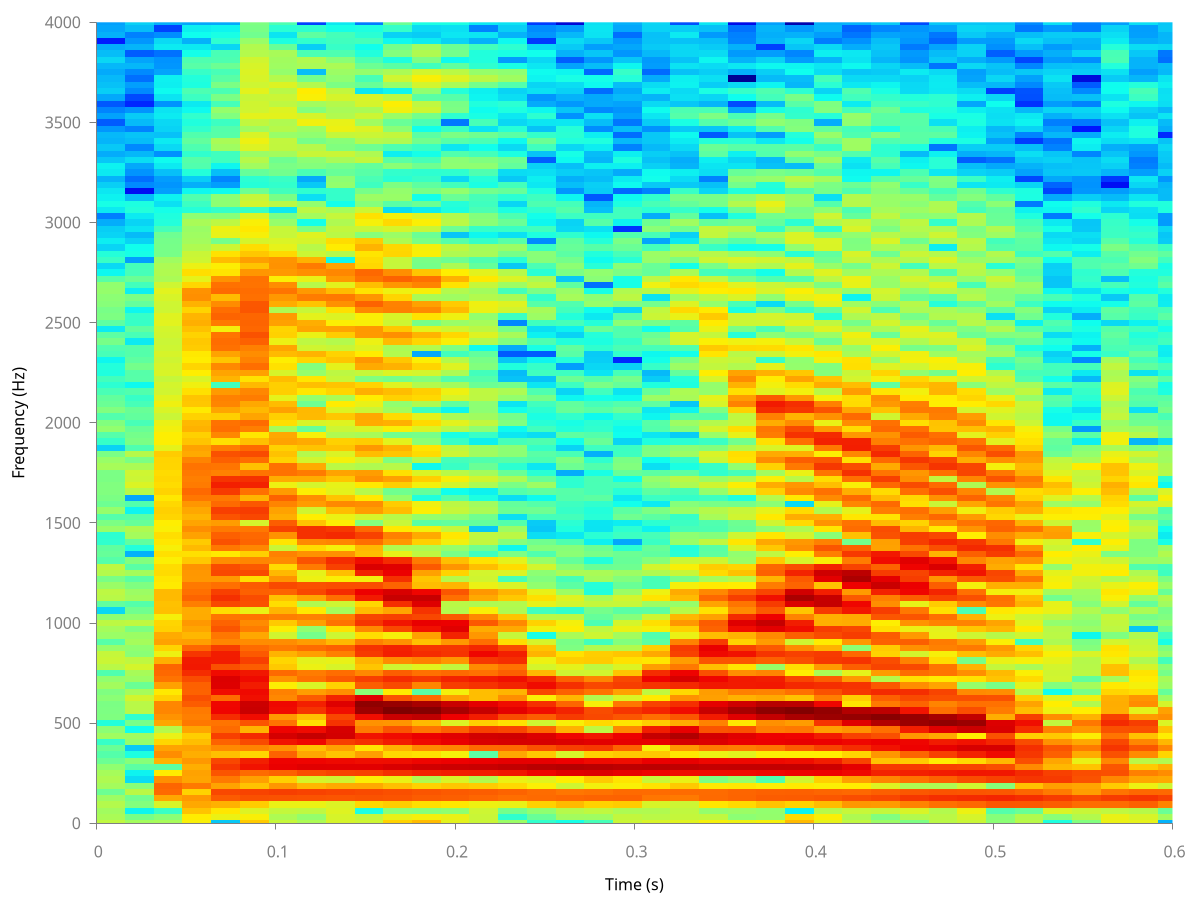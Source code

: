 set term epslatex size 5,2
set style line 11 lc rgb '#808080' lt 1
set border 3 front ls 11
set tics nomirror out scale 0.75
unset key
set palette defined (0 '#000090', 1 '#000fff', 2 '#0090ff', 3 '#0fffee', 4 '#90ff70', 5 '#ffee00', 6 '#ff7000', 7 '#ee0000', 8 '#7f0000')
set xlabel 'Time (s)'
set ylabel 'Frequency (Hz)'
set yrange [0:4000]
set xrange [0:.6]
unset colorbox
plot '-' matrix using ($2 * 0.016 + 0.008) : ($1 * 31.25) : (log($3)) with image
0.0339437 0.0252631 0.0225455 0.02884 0.0212159 0.0115584 0.0232986 0.0271926 0.0239201 0.0177487 0.0114523 0.00873009 0.0112099 0.00607303 0.0221516 0.0167305 0.00489392 0.0145439 0.0141662 0.0138658 0.0167914 0.0144549 0.0231384 0.0179678 0.00830268 0.0310719 0.0395613 0.036938 0.0193619 0.00892601 0.0202482 0.0236899 0.032616 0.0172785 0.00222454 0.0100492 0.0310065 0.0329197 0.0204075 0.0135655 0.0289723 0.0336341 0.00889648 0.0107934 0.0100186 0.0056984 0.00543439 0.0194612 0.0139729 0.00870594 0.0189404 0.011682 0.0138758 0.0148267 0.0148845 0.0138888 0.0138341 0.0242753 0.0200709 0.0137273 0.00206774 0.00606698 0.00880495 0.0182662 0.0149464 0.00850691 0.014841 0.0113329 0.0102622 0.00760529 0.0053967 0.00705771 0.00463926 0.00486122 0.00345883 0.00743677 0.00829082 0.0132324 0.00957662 0.00291711 0.00974218 0.014219 0.0133003 0.0159155 0.0169935 0.0190648 0.018241 0.00917934 0.00347435 0.00228713 0.00633508 0.00495567 0.00213597 0.00302666 0.00211187 0.00196609 0.00124687 0.000682241 0.00286947 0.00425077 0.00320962 0.00277028 0.00198518 0.00134256 0.00285862 0.00319153 0.00176955 0.00121816 0.00179428 0.00135915 0.00147415 0.000914807 0.000444206 0.00106127 0.000721947 0.000429793 0.00115882 0.00194332 0.00163529 0.00146987 0.00118522 0.00144542 0.00220191 0.0015441 0.00122198 0.000205114 0.00131537 0.00112727 0.00103994 
0.0228807 0.0131965 0.00333616 0.0152216 0.0125952 0.032222 0.0163887 0.00240503 0.00331016 0.0096102 0.0160165 0.00451335 0.00185663 0.0189369 0.0222423 0.00390607 0.0131695 0.00559052 0.03109 0.0311655 0.0435055 0.0239697 0.0113093 0.0213798 0.0245178 0.0456029 0.0335669 0.0164595 0.0178769 0.023791 0.0207797 0.0142466 0.0342441 0.0181604 0.0122158 0.00873956 0.023202 0.0209092 0.0144969 0.00954398 0.023667 0.00927594 0.0151226 0.00130238 0.00479569 0.0100703 0.0232684 0.0273222 0.0107837 0.00919961 0.003312 0.00852847 0.00113058 0.0303398 0.0499163 0.0400275 0.0416536 0.0258201 0.0138123 0.0297475 0.00820271 0.013808 0.0127561 0.0110583 0.00753446 0.0103201 0.0110192 0.00742801 0.006172 0.00845543 0.00360949 0.00899345 0.00890964 0.0127916 0.00994867 0.00875338 0.00875194 0.00287303 0.00752618 0.0100229 0.00619574 0.0060865 0.00344572 0.0104023 0.0136988 0.00307232 0.00704273 0.0114801 0.00743725 0.00727445 0.00102228 0.0042455 0.00394527 0.00208401 0.00150657 0.00268724 0.00211204 0.00291082 0.00490027 0.00453325 0.00156124 0.00015286 0.000788732 0.00056001 0.000880315 0.00115883 0.00239162 0.00141931 0.000760238 0.00151653 0.00170346 0.00071179 0.00148436 0.00189941 0.000885546 0.000236912 0.000360585 0.000773265 0.00102467 0.000565215 0.000775255 0.00143264 0.00108976 0.000448436 0.00138715 0.000910346 0.000695114 0.00155168 0.00202157 
0.0243403 0.0164642 0.00622194 0.0475194 0.196138 0.415232 0.437837 0.260347 0.0854053 0.00951538 0.16722 0.265017 0.203213 0.10916 0.0610819 0.0298373 0.196522 0.247318 0.289811 0.287738 0.114715 0.0866888 0.208311 0.36334 0.425047 0.439542 0.175579 0.0641424 0.112068 0.207335 0.184343 0.116259 0.110852 0.0718871 0.14457 0.140913 0.154731 0.153592 0.0862022 0.090436 0.103501 0.102036 0.0783722 0.0975582 0.0737576 0.0889276 0.099337 0.0763187 0.0804155 0.111457 0.117899 0.107568 0.087979 0.11337 0.102474 0.10868 0.103112 0.110646 0.111837 0.123629 0.0576485 0.0799504 0.0792909 0.0689549 0.0615741 0.0387942 0.0488801 0.0660138 0.0543613 0.042637 0.0446717 0.0369049 0.0478487 0.0463892 0.0418366 0.0467022 0.0412217 0.0393788 0.0429061 0.0448198 0.0546612 0.0527034 0.0411122 0.0415146 0.0473382 0.0546598 0.0416961 0.0252779 0.0276024 0.0265204 0.0217914 0.0132691 0.0132717 0.0129165 0.0118166 0.00730109 0.00485956 0.00466067 0.00414215 0.00249049 0.00319688 0.00102663 0.00088902 0.000994699 0.00162169 0.00286188 0.0036542 0.000829868 0.00227897 0.00290878 0.00163183 0.00208793 0.00224729 0.00293683 0.00263681 0.00087286 0.00264744 0.00363246 0.00307211 0.00318223 0.00107642 0.000908446 0.000865795 0.000578415 0.00291116 0.00230517 0.000813751 0.00033376 0.0012703 
0.0740066 0.0838398 0.13797 0.191208 0.233592 0.115918 0.339437 0.198278 0.20671 0.178728 0.234313 0.178326 0.203265 0.147012 0.120763 0.197904 0.344428 0.315201 0.337188 0.494613 0.5972 0.458531 0.465425 0.61625 0.959772 1.26765 1.23068 0.837284 0.420568 0.213379 0.159237 0.198018 0.232801 0.184935 0.182215 0.318578 0.448582 0.381257 0.340439 0.23448 0.236282 0.247239 0.130415 0.0974242 0.15331 0.12535 0.207473 0.261676 0.201653 0.163848 0.194742 0.240032 0.347796 0.418677 0.330981 0.316569 0.340507 0.364969 0.298393 0.189802 0.206142 0.136054 0.1177 0.17008 0.157796 0.115387 0.0859003 0.131604 0.136837 0.0975806 0.0667861 0.0486193 0.0818898 0.110555 0.0833248 0.0871505 0.123353 0.129758 0.114265 0.142395 0.176846 0.163916 0.112882 0.170739 0.259135 0.250644 0.110208 0.057123 0.099591 0.0626869 0.0414424 0.0390593 0.0273099 0.0230657 0.0217616 0.0204939 0.0249622 0.0173498 0.00500854 0.00645482 0.00828974 0.0034695 0.00127621 0.00194258 0.00488712 0.00836411 0.00896382 0.00566122 0.00814382 0.0103022 0.00842924 0.0057632 0.00470825 0.00573761 0.0035704 0.00284859 0.0065668 0.00798618 0.00454501 0.00482999 0.00615106 0.00909159 0.0081171 0.00407847 0.00282196 0.00130651 0.00377087 0.00309595 0.00114066 
0.00180368 0.0621514 0.0903257 0.171393 0.501995 0.656698 0.20496 0.334874 0.544465 0.839077 0.663543 0.144664 0.277535 0.455365 0.743967 0.403924 0.360116 0.955085 1.65679 1.61224 0.400781 1.48637 2.19318 2.24847 1.49594 0.590275 1.19203 1.18358 0.746075 0.290249 0.350017 0.547161 0.453984 0.357108 0.101051 0.651132 0.903648 0.729373 0.382407 0.234453 0.653108 0.616189 0.270042 0.0865687 0.344689 0.571905 0.4724 0.334281 0.222665 0.562216 0.735463 0.411609 0.33813 0.795253 1.14965 0.862709 0.307732 0.354772 0.469016 0.582171 0.323378 0.0970151 0.285518 0.388815 0.370888 0.119928 0.200016 0.293038 0.30651 0.226837 0.00694362 0.163206 0.20124 0.280614 0.133581 0.205088 0.372081 0.395051 0.360223 0.0699993 0.336172 0.44461 0.387376 0.26906 0.15207 0.408602 0.376547 0.250806 0.0927288 0.0790433 0.149404 0.0946219 0.0412853 0.012904 0.0594893 0.0643047 0.0332241 0.0159242 0.00597509 0.0170615 0.0169391 0.00370928 0.00101363 0.0007289 0.0015655 0.00339092 0.00689308 0.00690108 0.0219117 0.0253512 0.00901172 0.00866765 0.00651896 0.0148855 0.0190954 0.00730182 0.0136906 0.00775728 0.0138947 0.00929166 0.0075212 0.0115924 0.00803775 0.00761724 0.00217412 0.00560971 0.00430982 0.00332552 0.00117878 
0.127553 0.0747229 0.050307 0.123667 0.585455 0.705386 0.139049 0.21075 0.403788 1.37557 1.14962 0.110298 0.297375 0.630112 0.981592 0.165588 0.555919 1.47772 2.92379 2.78941 1.42002 1.54511 1.20164 1.53415 1.27883 0.489006 0.725972 0.517784 0.404567 0.270269 0.194273 0.327925 0.271773 0.361149 0.0615443 0.583792 0.620141 0.472479 0.508145 0.0990323 0.635322 0.522197 0.28988 0.117593 0.285461 0.445719 0.422012 0.341859 0.0451845 0.661388 0.774792 0.534089 0.166539 0.376668 1.09409 0.893116 0.366625 0.140827 0.392465 0.629885 0.409906 0.143566 0.0894051 0.314632 0.405632 0.20031 0.155618 0.192361 0.327559 0.287586 0.156659 0.0953249 0.212354 0.391863 0.306156 0.266458 0.312511 0.465007 0.573842 0.427626 0.447485 0.435783 0.54259 0.533184 0.3767 0.392765 0.367306 0.36928 0.238629 0.136036 0.214392 0.132316 0.100599 0.0459168 0.0735761 0.0877196 0.0752389 0.0491838 0.00613664 0.0438434 0.0373074 0.0118168 0.00506136 0.005402 0.0106861 0.02252 0.0301499 0.0204786 0.0511749 0.064512 0.0478242 0.0223532 0.0349611 0.0568077 0.0420401 0.0425387 0.0384264 0.0560369 0.0416903 0.0472001 0.0500535 0.0472382 0.042873 0.0291195 0.028257 0.0197754 0.0122275 0.0135866 0.0144172 
0.0369272 0.02637 0.0358907 0.0614361 0.569578 0.755217 0.239966 0.117512 0.463926 1.84486 1.70236 0.456355 0.248115 1.33562 2.46942 1.67626 0.363461 0.227868 1.51034 1.57323 0.282167 0.307199 0.0789645 0.247848 0.411431 0.129312 0.109876 0.168253 0.339444 0.265617 0.0431835 0.0784942 0.127674 0.317835 0.166195 0.10109 0.139852 0.448992 0.647504 0.24333 0.155469 0.103367 0.277395 0.309791 0.0386149 0.0917354 0.250342 0.724771 0.492336 0.177786 0.206053 0.297955 0.456164 0.223699 0.0637243 0.183577 0.376523 0.376717 0.114573 0.140532 0.117344 0.206848 0.191376 0.0238357 0.0998108 0.117423 0.210118 0.150047 0.0569531 0.120359 0.119667 0.148217 0.0463893 0.0957495 0.0803957 0.154948 0.198396 0.0627601 0.116274 0.112432 0.209478 0.227754 0.0271807 0.182916 0.231848 0.36023 0.26691 0.0770993 0.229717 0.251545 0.243449 0.107012 0.0585459 0.0490861 0.037829 0.0381043 0.0193677 0.0135939 0.00283415 0.0318576 0.0135127 0.00702307 0.00582478 0.00642124 0.0124483 0.0136036 0.0118862 0.0231985 0.0349849 0.0353247 0.0198198 0.0301298 0.0275635 0.0559478 0.0513363 0.0336391 0.0394374 0.0311999 0.0511098 0.0289862 0.0188996 0.0217556 0.0225596 0.0245896 0.0109657 0.00453947 0.00268129 0.0052885 0.00816119 
0.0261386 0.0187653 0.0335048 0.062453 0.56341 0.713321 0.16172 0.0466125 0.611424 2.08174 1.66531 0.194476 0.142022 1.59173 3.03032 1.50096 0.0952356 0.143521 0.859342 1.14407 0.506219 0.22003 0.0486263 0.373436 0.327045 0.0631969 0.0559476 0.217548 0.404084 0.221833 0.0129603 0.0182829 0.213332 0.302495 0.0858908 0.0273414 0.198421 0.65967 0.579604 0.0639535 0.0580419 0.330933 0.561419 0.25302 0.101628 0.275149 0.907865 0.905921 0.137715 0.0822226 0.0422995 0.218161 0.263522 0.0789252 0.045211 0.182879 0.33297 0.187142 0.0437911 0.0292231 0.138508 0.186707 0.0711175 0.0107042 0.0475155 0.15475 0.155525 0.0118557 0.0184704 0.0895793 0.145688 0.0907686 0.0189063 0.0151697 0.110432 0.16759 0.0423715 0.0334382 0.061204 0.199901 0.178643 0.056911 0.0379924 0.136087 0.329199 0.229222 0.0303457 0.0604181 0.259449 0.332352 0.169364 0.0401072 0.0308077 0.0459142 0.0526248 0.0144052 0.00413435 0.0233051 0.0325072 0.0178911 0.00247813 0.00556649 0.00183136 0.00119738 0.00764495 0.0153539 0.0170133 0.0386147 0.0295519 0.0132069 0.0177675 0.0216253 0.0664254 0.0462754 0.0153597 0.0229698 0.0752275 0.0841616 0.0282317 0.0125297 0.00157261 0.0254396 0.0279854 0.00778978 0.00194958 0.00573726 0.00976095 0.00557123 0.000320698 
0.046194 0.0466082 0.0520848 0.0504348 0.545983 0.673152 0.188156 0.0422047 0.690479 2.06838 1.54602 0.138953 0.208745 0.751583 2.5234 2.43864 0.876004 0.672514 1.46729 2.14718 1.08607 0.267036 0.114196 0.511469 0.394975 0.0474752 0.0606559 0.317204 0.471163 0.155887 0.0414021 0.0963458 0.367758 0.319561 0.0239996 0.0411798 0.382586 0.960661 0.613943 0.0767677 0.144634 0.719286 0.953119 0.252981 0.0713829 0.294531 0.993959 0.807054 0.0798543 0.0626187 0.149052 0.281806 0.135855 0.0559416 0.0592282 0.135059 0.204101 0.0317519 0.0703626 0.0500929 0.139106 0.116015 0.0271519 0.0404043 0.0528098 0.132035 0.0515341 0.0835434 0.02531 0.111337 0.13618 0.037416 0.0331573 0.056501 0.135753 0.114268 0.0385488 0.0290413 0.124266 0.203458 0.0787379 0.0508824 0.0982683 0.252651 0.338416 0.150883 0.0561055 0.23154 0.287667 0.2038 0.00348623 0.0292321 0.0836949 0.10189 0.0313147 0.0354635 0.0271734 0.036822 0.0242781 0.00401291 0.0059404 0.00600368 0.0185234 0.0171772 0.0110817 0.0131669 0.0249566 0.038999 0.0147646 0.0160678 0.0365266 0.0644096 0.0596164 0.0278501 0.0250463 0.0293269 0.0462418 0.035245 0.0138969 0.0181089 0.0209791 0.0257671 0.0165073 0.00812855 0.00614637 0.00689306 0.00729062 0.00418822 0.00280651 
0.0411389 0.0353513 0.00435442 0.107148 0.569993 0.632442 0.188863 0.0779927 0.722622 2.06314 1.44228 0.214878 0.0908262 0.893978 1.32895 0.331875 0.250979 1.47147 5.38262 6.39297 2.15371 0.016494 0.483929 0.74153 0.281434 0.133036 0.164223 0.807246 0.888285 0.313001 0.101351 0.283941 0.842761 0.681113 0.151753 0.109478 1.23409 1.772 0.610747 0.0683532 1.11853 2.31115 1.4602 0.149581 0.155734 0.381815 0.716602 0.423694 0.015138 0.0458379 0.220493 0.265745 0.0871929 0.0296341 0.088182 0.255404 0.220603 0.027407 0.0471228 0.148292 0.236704 0.124632 0.0243987 0.0493567 0.185912 0.194864 0.0392384 0.0602908 0.082904 0.176164 0.112628 0.0148673 0.0374809 0.18813 0.236443 0.0847219 0.0519823 0.0636094 0.229024 0.233002 0.074258 0.0764097 0.278729 0.455367 0.241401 0.093519 0.147528 0.371158 0.422955 0.108713 0.101896 0.0911703 0.167645 0.125287 0.0158872 0.0385696 0.0712812 0.0966242 0.0409736 0.0154379 0.0208317 0.0130793 0.00670796 0.00770924 0.00910151 0.0105696 0.0349253 0.0268219 0.0119538 0.0290264 0.0395695 0.0503 0.0224516 0.040857 0.0255074 0.0458365 0.0478019 0.00275843 0.0108611 0.00755955 0.0186641 0.0115551 0.00793114 0.00479795 0.0039162 0.00725095 0.00527964 0.00452741 0.000646212 
0.115588 0.0604957 0.0166878 0.123139 0.552068 0.594024 0.145101 0.0615404 0.903535 2.34538 1.47121 0.107537 0.17163 1.18717 1.49689 0.553444 0.240403 2.87467 8.08495 5.76417 0.557796 0.0836166 0.634387 0.962382 0.481223 0.0420703 0.270832 1.14616 1.09794 0.254231 0.0725545 0.653085 1.31584 0.726064 0.198366 0.923268 2.95233 2.35538 0.451788 0.908903 1.79036 2.11033 0.967751 0.0601244 0.0279893 0.232391 0.313234 0.0884722 0.0378522 0.0304093 0.151048 0.123934 0.0189157 0.0121311 0.121058 0.212379 0.0967234 0.0306203 0.0145237 0.134428 0.169503 0.0556714 0.0123332 0.0750056 0.173459 0.103347 0.0224779 0.0181096 0.117094 0.149377 0.0520154 0.0128625 0.0499752 0.171719 0.132066 0.0282351 0.0257102 0.152279 0.259534 0.130128 0.0407966 0.0479821 0.312109 0.304469 0.112908 0.0650207 0.237642 0.458144 0.263467 0.0366317 0.0374739 0.111769 0.108417 0.0269035 0.0207414 0.0463684 0.10581 0.0699576 0.00236103 0.00925577 0.0199579 0.0187157 0.0141821 0.00522723 0.00582619 0.0165801 0.00932677 0.00308345 0.00811653 0.0271342 0.0354234 0.0168097 0.0111196 0.0204072 0.0670379 0.0791956 0.0330678 0.00339918 0.0196378 0.0415755 0.0256917 0.00939451 0.00459843 0.0150313 0.0126456 0.00355144 0.00205318 0.00602822 0.0114274 
0.15265 0.0704311 0.0159124 0.0983105 0.498637 0.54427 0.114829 0.0274549 1.06979 2.64812 1.64032 0.0988351 0.28065 1.55585 1.81974 0.358167 0.154742 3.33284 7.39307 4.58894 0.398431 0.0091445 0.294793 0.819934 0.378541 0.0550327 0.310235 0.974901 0.865429 0.141728 0.208194 1.38143 1.87115 0.662422 0.86953 2.18948 2.95851 1.64485 0.149136 0.133893 0.209696 0.516347 0.336921 0.0337629 0.0258156 0.118325 0.190511 0.0698846 0.00934702 0.0193261 0.0802987 0.0662915 0.00467249 0.0103821 0.0695917 0.119969 0.0493836 0.00354999 0.0291484 0.103451 0.0924682 0.0164895 0.0130775 0.0494231 0.105179 0.0564028 0.00657665 0.0269519 0.10556 0.119445 0.0284533 0.0152208 0.0451322 0.112225 0.077389 0.00116177 0.0287753 0.109983 0.167361 0.0568485 0.0131984 0.0943624 0.279866 0.209185 0.0251698 0.0736633 0.296029 0.377947 0.134499 0.0129248 0.0135219 0.0752916 0.0723664 0.0137475 0.0113297 0.0382842 0.0770918 0.0525593 0.00300792 0.0114366 0.00398675 0.0135103 0.00984567 0.00622649 0.00549732 0.0119946 0.00744514 0.00412636 0.00634771 0.0123386 0.00943807 0.00394417 0.00780232 0.0126143 0.04088 0.0338364 0.00927346 0.0176613 0.0439335 0.0749741 0.0440789 0.00687655 0.0143192 0.0273424 0.0220454 0.00295279 0.00191201 0.00232402 0.00441891 
0.0554147 0.0609144 0.0174347 0.0887625 0.480342 0.508709 0.133258 0.04862 1.16764 2.79138 1.71733 0.0715435 0.297306 1.87908 2.08834 0.469751 0.0503977 1.75983 4.60109 2.89658 0.212669 0.0705899 0.761231 1.08605 0.418013 0.0354835 0.239521 0.869451 0.842536 0.232924 1.09063 2.09653 1.79108 0.506802 0.0290298 0.0314603 0.386258 0.537135 0.163744 0.0300476 0.114507 0.242613 0.145317 0.0134732 0.019367 0.0678229 0.088871 0.0362889 0.0104045 0.0177443 0.0369572 0.0321785 0.0088256 0.00383396 0.0447865 0.0728558 0.0307625 0.00629298 0.00725119 0.0397878 0.0341725 0.0061199 0.00433708 0.0298686 0.0553955 0.0254998 0.00342668 0.00996538 0.0477392 0.0650006 0.0228875 0.00858154 0.0260053 0.0521376 0.028862 0.00694682 0.0143101 0.0757721 0.108371 0.0425529 0.0199898 0.065033 0.1541 0.12562 0.0217465 0.0286077 0.0937068 0.170337 0.0823878 0.0258573 0.01175 0.0273614 0.0340157 0.00897749 0.00175086 0.011666 0.0315924 0.0283466 0.00454614 0.00498711 0.0112052 0.0184295 0.00715119 0.00223881 0.00562742 0.0173053 0.0168023 0.00845818 0.00272703 0.00882453 0.0138882 0.00643866 0.000630452 0.005465 0.0139488 0.0133818 0.00887942 0.00492097 0.0251145 0.0510103 0.0318424 0.00999363 0.00364704 0.0126144 0.0116424 0.00206231 0.00277545 0.0024922 0.00443966 
0.0391147 0.0388912 0.0409538 0.0647108 0.432163 0.490525 0.123251 0.0281725 1.18421 2.92519 1.82689 0.00954655 0.410649 2.34049 2.58029 0.734033 0.119437 1.19131 3.07103 2.00104 0.147331 0.146082 0.88058 1.24635 0.381259 0.27727 0.821005 1.63665 1.02725 0.390268 0.234744 0.183616 0.517298 0.283167 0.0758022 0.026841 0.188579 0.237292 0.0624877 0.042308 0.0445358 0.147201 0.0943822 0.00683193 0.0119964 0.0353464 0.0344066 0.00176749 0.0103586 0.0121818 0.0260505 0.0225445 0.00449595 0.0031918 0.0259721 0.0436035 0.023224 0.0112844 0.00835292 0.0223224 0.0216682 0.00314002 0.00618965 0.0173921 0.0352569 0.0222856 0.0169548 0.0171243 0.0330217 0.0336864 0.0113926 0.00858444 0.00707459 0.0151126 0.0133399 0.0102454 0.00365619 0.0288167 0.0513986 0.0323123 0.0238988 0.0183187 0.0621852 0.0656813 0.0285531 0.0228786 0.0370921 0.0870315 0.0553991 0.0105389 0.00814863 0.0247333 0.0238718 0.00611492 0.00344378 0.00609705 0.0166073 0.0154717 0.00774213 0.00679228 0.00737568 0.0126555 0.00437938 0.00499186 0.00807233 0.0175317 0.0145776 0.00712064 0.00393547 0.00769392 0.0120549 0.00265237 0.00749769 0.00434486 0.00375651 0.00472359 0.00332727 0.00314505 0.0128064 0.0319246 0.0192183 0.00555506 0.00473108 0.00475536 0.00706493 0.0013387 0.00271047 0.000709141 0.0028436 
0.0203933 0.00564889 0.0127401 0.0606093 0.390259 0.451987 0.105695 0.0633182 1.28428 3.19021 1.96329 0.193298 0.41833 2.44987 2.67852 0.669461 0.0944825 0.628843 2.01425 1.49321 0.260373 0.164586 1.09117 1.41722 0.479622 0.370765 0.933233 1.14179 0.625137 0.100926 0.0366906 0.190087 0.280597 0.135802 0.0266832 0.0284717 0.128811 0.163019 0.0478116 0.00730863 0.0504418 0.102553 0.056574 0.0139867 0.00343883 0.0156146 0.0320505 0.020905 0.0087084 0.00248066 0.0116082 0.0104062 0.00241498 0.00856987 0.0137355 0.026588 0.0111644 0.00543516 0.00905345 0.0169234 0.0169753 0.00726642 0.0027545 0.00362364 0.014781 0.0129597 0.00404693 0.00267218 0.0185225 0.026312 0.0127191 0.00168345 0.00149942 0.00470669 0.00175737 0.000439627 0.00121364 0.0146859 0.0244139 0.0130697 0.00075822 0.00643974 0.042938 0.0523667 0.0248355 0.00718268 0.0211476 0.0495636 0.0299716 0.00181037 0.00527684 0.0131041 0.0206906 0.00908906 0.00251828 0.00639643 0.0112577 0.00804082 0.0044445 0.00217134 0.00528166 0.0108518 0.00710977 0.0018106 0.00237672 0.010243 0.0118318 0.00449344 0.00226765 0.00353583 0.00937628 0.00508957 0.00220269 0.00279881 0.00458623 0.00534207 0.00245095 0.00209849 0.00849294 0.021949 0.017504 0.00430874 0.000979215 0.0043154 0.00554554 0.00355001 0.00132769 0.001973 0.0025685 
0.00583387 0.0109872 0.0178058 0.117216 0.411052 0.397563 0.0774893 0.0544655 1.65183 3.56244 1.92454 0.129535 0.575248 2.39435 2.23093 0.427939 0.0420685 0.481857 1.43865 0.910765 0.0764422 0.659958 1.5065 1.02581 0.156564 0.0453851 0.0646173 0.165407 0.136764 0.0463176 0.00420689 0.0685096 0.115728 0.0312445 0.00683297 0.0588258 0.0985819 0.0598733 0.0180011 0.0148552 0.0172036 0.0442922 0.01987 0.00834826 0.0155789 0.0121456 0.00245396 0.0017632 0.00187098 0.00718438 0.0119365 0.00885023 0.00360214 0.00991707 0.0211195 0.0108713 0.00526645 0.00274424 0.00815108 0.00924951 0.00605924 0.00822107 0.00239635 0.00699514 0.00514494 0.00440866 0.00551878 0.00698745 0.0134005 0.00810421 0.00271556 0.00168242 0.0069037 0.0060942 0.00331797 0.000443655 0.00426779 0.00814176 0.00322302 0.00245261 0.00680398 0.0210163 0.0244736 0.0089776 0.00577332 0.0136942 0.0344446 0.0255602 0.00520865 0.00780653 0.0159382 0.0160746 0.0065744 0.000772379 0.00453565 0.00684793 0.00342088 0.00402183 0.00570024 0.00804134 0.00673998 0.00461283 0.00278252 0.00308205 0.00247959 0.00204515 0.000453232 0.00167595 0.0068628 0.0114933 0.00597511 0.00165955 0.00273771 0.005437 0.00347466 0.00120485 0.000899712 0.00256544 0.00216554 0.00334856 0.00370446 0.00277109 0.00222151 0.00395376 0.00226433 0.000293796 0.000899917 0.00078596 0.00030448 
0.00423675 0.0228322 0.0298723 0.155014 0.431782 0.351296 0.0417302 0.0823216 2.10038 3.82074 1.75884 0.0469465 0.751377 2.23207 1.63367 0.170634 0.0747794 0.781048 1.08954 0.434499 0.160061 0.472621 0.918906 0.462247 0.0417739 0.0568791 0.120644 0.0960734 0.0142569 0.0133488 0.0253703 0.0793367 0.0707169 0.0322151 0.00576155 0.0435674 0.0521897 0.0212611 0.00953497 0.00747813 0.0252619 0.0168648 0.0105729 0.0166727 0.0159499 0.0082225 0.00285146 0.00470052 0.00534557 0.00724375 0.0060838 0.00672692 0.00867507 0.00887566 0.00547613 0.00558324 0.00124674 0.0116867 0.0143442 0.00757571 0.00210493 0.00392632 0.00968282 0.00482662 0.00427179 0.0058008 0.0109034 0.0101349 0.00344734 0.00213911 0.00657394 0.0114507 0.00664573 0.00101379 0.00503384 0.00920867 0.0101905 0.00482123 0.00206073 0.00318217 0.00736683 0.00488478 0.00716154 0.00840316 0.0241289 0.0204466 0.00991748 0.00181021 0.0137931 0.0170858 0.0126096 0.00941674 0.0109579 0.00998505 0.00565097 0.00223271 0.00208595 0.00644089 0.00874466 0.00721629 0.00340407 0.000905963 0.00159054 0.00127591 0.00194695 0.00158399 0.00356404 0.00421401 0.00220463 0.00474619 0.00530538 0.00506852 0.0028126 0.000860991 0.00174838 0.000933275 0.00133733 0.00203807 0.00240163 0.0043061 0.00341024 0.00107788 0.000457597 0.00132635 0.00185084 0.00234926 0.00147328 0.000978405 0.000101214 
0.00736908 0.0217213 0.0345802 0.114788 0.449782 0.369494 0.0688714 0.12484 2.2059 3.6556 1.5275 0.116251 0.815666 2.06542 1.31655 0.0329202 0.105388 0.658165 0.622756 0.073862 0.0282262 0.361063 0.653601 0.295258 0.0435658 0.0336819 0.125436 0.120453 0.0279657 0.00696058 0.0413515 0.0334423 0.00797836 0.0106128 0.012863 0.0363546 0.0264441 0.00475945 0.00498799 0.0229049 0.0254333 0.0112684 0.00488757 0.0134685 0.0116057 0.003147 0.00527685 0.00264503 0.00267054 0.00516896 0.00483925 0.00573479 0.00970945 0.00770492 0.00770253 0.0077483 0.00431197 0.00843122 0.00560913 0.00127786 0.00664594 0.0110748 0.0086043 0.0057368 0.00543229 0.00356495 0.00920135 0.00726189 0.00417257 0.00692312 0.0136296 0.00886682 0.00267936 0.00221563 0.00194685 0.00187101 0.00569816 0.00454584 0.00491712 0.0113236 0.00496236 0.00280783 0.00371943 0.0195426 0.0169464 0.00427148 0.000578675 0.0163525 0.0180457 0.0051018 0.00370177 0.00477193 0.008946 0.00499432 0.00352776 0.00256553 0.00898415 0.00677626 0.0016109 0.00140007 0.000420657 0.00187832 0.0019871 0.00153751 0.00173842 0.00311082 0.00137666 0.00155058 0.00298716 0.00463522 0.00304866 0.000803196 0.00157408 0.00251554 0.000766475 0.00119208 0.00117025 0.000539827 0.00364667 0.0040822 0.000517607 0.00156944 0.000900905 0.00174412 0.00100962 0.00180526 0.00260546 0.00267059 0.00249665 
0.0396301 0.0355418 0.0264824 0.123624 0.459654 0.413781 0.0770302 0.0928567 1.92461 3.38363 1.46931 0.130748 0.461254 1.94102 1.76764 0.284057 0.0922264 0.544137 0.850847 0.350807 0.0495028 0.206676 0.751943 0.653005 0.13462 0.0505644 0.0957362 0.133013 0.028531 0.0150907 0.0227839 0.0619942 0.045499 0.015683 0.00938113 0.0379245 0.0444791 0.0205466 0.0111638 0.0150787 0.0213047 0.0119657 0.0109357 0.0114978 0.00543988 0.00113831 0.00652598 0.00547996 0.00302123 0.0121045 0.00967838 0.00397901 0.00279228 0.00509756 0.00780148 0.00395078 0.0109577 0.0150085 0.0137128 0.00672465 0.0064729 0.00213505 0.00385536 0.00362845 0.00457256 0.00586736 0.0115198 0.00858763 0.00364258 0.0026631 0.0104934 0.0129977 0.00749397 0.00203328 0.000240365 0.00582021 0.00773405 0.00614846 0.00841442 0.00822009 0.0168248 0.00925982 0.00227079 0.0148693 0.0326996 0.0277502 0.00416119 0.00417071 0.0136156 0.0166187 0.00512574 0.00734456 0.0112584 0.0138037 0.00836741 0.000269381 0.00326376 0.00694674 0.0068587 0.00456283 0.00362663 0.000526954 0.00363813 0.0029498 0.00119757 0.00316147 0.00455881 0.00314607 0.000703632 0.00147375 0.000550518 0.00156026 0.000609174 0.00105897 0.000878041 0.00108327 0.00148648 0.00117731 0.00155858 0.00496819 0.00614919 0.00344399 0.00177552 0.00089934 0.00114635 0.000936188 0.000560032 0.00113491 0.00129213 
0.0481127 0.03155 0.0274342 0.0472483 0.353834 0.4031 0.0938805 0.0377737 1.70393 3.47972 1.83008 0.132167 0.0730888 1.92417 3.03704 1.18502 0.122515 0.385664 1.05576 0.698155 0.0865413 0.0346477 0.855754 1.71262 0.964279 0.216016 0.090013 0.189458 0.11759 0.0095626 0.00836055 0.0745772 0.0985567 0.0410344 0.00972682 0.021377 0.0921398 0.0650573 0.00744943 0.00750658 0.0273446 0.0444201 0.0156127 0.00994814 0.0109038 0.00642511 0.00742077 0.0031957 0.00538458 0.00962457 0.0140138 0.00292637 0.00644851 0.00969687 0.0159726 0.0193849 0.0096204 0.00247671 0.00384965 0.0144443 0.0139158 0.00464695 0.00273814 0.00862982 0.00900875 0.00337692 0.00275862 0.00994737 0.0208232 0.0112445 0.00465067 0.00190861 0.00147111 0.00609854 0.00409484 0.00349381 0.00744373 0.0136593 0.0113509 0.00399086 0.0131134 0.0397106 0.0348598 0.012553 0.00261582 0.03054 0.0653343 0.0324586 0.0106405 0.0110791 0.0194257 0.0206915 0.0071763 0.00111819 0.00737988 0.0167786 0.0120137 0.00123704 0.0054234 0.00755096 0.00572991 0.000694273 0.00183629 0.00399955 0.0037023 0.00200671 0.00163521 0.00196827 0.0014685 0.0018077 0.00181147 0.000860946 0.00190315 0.00273269 0.00374757 0.00228319 0.00136769 0.00304153 0.00237469 0.00120039 0.000531963 0.00100034 0.000954827 0.00146568 0.00184353 0.00168198 0.00162457 0.00208324 0.00215669 
0.0537793 0.036457 0.0345064 0.0403651 0.337437 0.404641 0.128552 0.0603523 1.50062 3.31612 1.89095 0.0878148 0.234926 2.47984 4.05664 1.89795 0.187237 0.538537 1.50118 0.935897 0.250868 0.106816 0.993826 2.38782 1.67803 0.339265 0.21804 0.721731 0.790207 0.305167 0.0615107 0.118768 0.236489 0.159201 0.0308175 0.0190309 0.152317 0.185341 0.0716817 0.0133992 0.0385109 0.0744246 0.0394873 0.0051573 0.00485783 0.0199486 0.0173639 0.007498 0.00655291 0.00609528 0.0201113 0.0155559 0.00599636 0.00746532 0.0262135 0.0320469 0.0098406 0.00436958 0.00615738 0.0212649 0.016985 0.00535619 0.00194149 0.0155972 0.0212936 0.0093137 0.00336804 0.00177026 0.024782 0.0262655 0.00460697 0.00484845 0.0103211 0.0209259 0.0135812 0.00410287 0.00840423 0.0438494 0.0453934 0.00881888 0.00972964 0.060612 0.105355 0.0511821 0.0215342 0.0566125 0.105619 0.0889434 0.0254758 0.00407887 0.014019 0.0279471 0.0171436 0.00284489 0.00203629 0.012217 0.0222237 0.010301 0.0060561 0.0105545 0.0132888 0.0062829 0.0018285 0.00233301 0.00313582 0.00136594 0.00123747 0.00165358 0.00226966 0.00293899 0.00360172 0.00185988 0.00439023 0.00884078 0.00794804 0.00178704 0.00249133 0.0022945 0.00326157 0.00314426 0.00164563 0.0025955 0.00168941 0.0022139 0.00222168 0.00166135 0.00289461 0.00194237 0.000387246 
0.071455 0.0347564 0.0188581 0.0905543 0.413342 0.4076 0.0870868 0.0139614 1.50267 3.07891 1.58476 0.0628965 0.339972 2.23658 2.53768 0.557489 0.302791 1.22022 2.98957 1.99369 0.210627 0.220025 1.27769 1.63994 0.582911 0.145558 0.556671 1.57355 1.87867 0.77986 0.148048 0.455104 0.498995 0.211164 0.095419 0.202499 0.42275 0.282008 0.0856662 0.0239528 0.10513 0.122308 0.0419828 0.00986912 0.00916714 0.0349822 0.0153602 0.00796616 0.00829117 0.0242829 0.0296938 0.0134248 0.00672644 0.0190222 0.0418086 0.0203788 0.00569331 0.00615744 0.0406353 0.0476243 0.0151294 0.00642979 0.0199866 0.0455506 0.0290567 0.00893806 0.0144303 0.0476039 0.0578719 0.0189301 0.0188384 0.0477424 0.0825395 0.0349505 0.0397162 0.0909851 0.128501 0.0774768 0.0365594 0.0621719 0.0849833 0.12669 0.0856056 0.0184982 0.0327183 0.0829536 0.0927178 0.0343863 0.00716655 0.0134386 0.0405989 0.0297946 0.00628565 0.012342 0.0356036 0.0365614 0.0103925 0.00160251 0.00414232 0.0130633 0.0133906 0.00217037 0.00164182 0.000705658 0.00243083 0.00266894 0.00311229 0.00968998 0.0113705 0.00499449 0.000432249 0.00175273 0.00879976 0.0143381 0.00766821 0.0013932 0.00218004 0.00445103 0.001932 0.00250626 0.00195234 0.00233543 0.00344711 0.00235031 0.00188735 0.0016001 0.000959 0.00164051 0.00275298 
0.0641594 0.0169366 0.0205702 0.104896 0.447737 0.443262 0.089137 0.0190868 1.52776 3.11759 1.56774 0.0552222 0.321893 1.88715 2.09021 0.581712 0.0867379 2.11756 4.7138 2.71927 0.170206 0.311397 1.23205 1.24188 0.265867 0.0923082 0.555831 1.39599 0.723311 0.115014 0.168184 1.49374 2.16136 0.980165 0.272642 0.358191 0.746591 0.469459 0.0825352 0.0306813 0.141681 0.110667 0.020066 0.0180943 0.0460507 0.0915361 0.0414589 0.0110167 0.0117256 0.042228 0.0381695 0.012629 0.00460467 0.0437855 0.0791147 0.0276899 0.00736034 0.017987 0.0948798 0.0994473 0.0284586 0.0123577 0.0600804 0.10089 0.0368237 0.034385 0.116546 0.303998 0.223148 0.0972287 0.169588 0.274495 0.204017 0.0279501 0.0372109 0.0309313 0.105877 0.0653595 0.00508336 0.0135668 0.0408189 0.0410555 0.00446589 0.00756652 0.0487313 0.0872727 0.054638 0.0132418 0.00643951 0.0318714 0.0482912 0.0205124 0.00388697 0.00884585 0.0187192 0.0309829 0.0120554 0.00469431 0.0116328 0.028846 0.0187707 0.00485982 0.0126548 0.0167313 0.0110004 0.00267942 0.00217231 0.00317565 0.00911444 0.00518421 0.00166048 0.00298194 0.0112818 0.00774951 0.00110046 0.0003699 0.00376873 0.00615636 0.00231573 4.08072e-05 0.00127793 0.00278174 0.00134867 0.000959288 0.00131274 0.00072783 0.000693546 0.00057731 0.000131725 
0.0714768 0.0187992 0.0181927 0.138819 0.501142 0.466927 0.0784234 0.00823252 1.59275 3.14181 1.55389 0.0781397 0.354544 1.78917 1.72792 0.320879 0.258037 3.16853 6.69827 3.71749 0.188473 0.301759 1.25508 1.18139 0.295994 0.0198389 0.467994 0.858534 0.51441 0.222674 0.281079 2.0404 3.04425 1.74232 0.517925 0.779099 1.41952 0.677293 0.329239 0.164654 0.465665 0.434413 0.126299 0.0339199 0.130851 0.191261 0.0904174 0.0171179 0.0422089 0.0871503 0.0583911 0.0166276 0.0294993 0.11842 0.183294 0.0756832 0.0224108 0.114955 0.270412 0.18768 0.0481308 0.0977068 0.325635 0.355487 0.182047 0.308886 0.976643 1.23414 0.513376 0.0534767 0.0683957 0.0853965 0.173083 0.0577523 0.00605839 0.0401091 0.103758 0.0706269 0.0167585 0.00770507 0.0411367 0.0457413 0.0131239 0.00236866 0.0177223 0.0470097 0.0398849 0.0082026 0.00408025 0.0271833 0.0431878 0.0168107 0.00411259 0.0159868 0.0232402 0.00600964 0.0107199 0.0125673 0.0412019 0.0588972 0.0306012 0.00446848 0.00494279 0.0192481 0.0134425 0.00166888 0.00147671 0.00861869 0.00915152 0.00279315 0.000999489 0.00846664 0.0175771 0.0129809 0.0043174 0.00152094 0.00714126 0.00823144 0.00334591 0.00150401 0.00197696 0.00348713 0.00205911 0.0010134 0.000318609 0.00140712 0.00127958 0.00138104 0.00102074 
0.153393 0.102495 0.0032452 0.115104 0.501468 0.470883 0.0862568 0.0426405 1.70409 3.09038 1.46037 0.0801599 0.497946 1.89298 1.65732 0.344092 0.221325 4.46402 7.74557 3.53405 0.140216 0.38105 1.01419 0.678695 0.082675 0.0987605 0.597453 0.722226 0.272027 0.0419255 0.47978 1.47929 1.1801 0.299985 0.135418 2.2717 4.394 2.59449 0.44606 0.514917 1.0717 0.611529 0.046473 0.0799657 0.263869 0.233726 0.0448709 0.0272129 0.103987 0.180918 0.10287 0.00230481 0.0867517 0.276531 0.239847 0.0312577 0.0624442 0.338676 0.490264 0.176031 0.0523085 0.382577 0.883416 0.63264 0.26871 0.166846 0.820145 0.930187 0.238245 0.0686038 0.101638 0.202922 0.130859 0.0188775 0.01783 0.0684459 0.089851 0.0371499 0.0136154 0.0256196 0.0555517 0.0400761 0.00636655 0.0132668 0.0565296 0.077924 0.0301128 0.00864109 0.0286546 0.0561459 0.0330792 0.00512436 0.0182262 0.0495987 0.0490148 0.0167036 0.00534708 0.0142109 0.01302 0.019665 0.02048 0.00862661 0.0219938 0.0312812 0.0116786 0.00155102 0.00985354 0.0174818 0.0095029 0.00409045 0.00486374 0.0154104 0.0145432 0.00587661 0.00555675 0.0091395 0.013392 0.0054564 0.00141583 0.00156151 0.00382239 0.00336998 0.000978179 0.000734934 0.00172485 0.00221635 0.00132723 0.000943478 5.90986e-05 
0.0587636 0.0755304 0.0297967 0.151035 0.537272 0.441849 0.0774279 0.118773 1.75837 2.80558 1.17941 0.0825977 0.703356 1.79933 1.19183 0.212509 0.858906 5.38437 6.09529 1.62981 0.320235 0.578567 0.939816 0.491294 0.0253098 0.226625 0.818168 0.777595 0.167132 0.0849279 0.628424 0.762802 0.176418 0.1714 0.780003 3.09978 3.05245 1.15992 0.137951 2.02288 2.70832 1.07365 0.0754623 0.314111 0.54527 0.309946 0.0164181 0.0900929 0.24724 0.175737 0.0281028 0.0574442 0.271307 0.375691 0.147178 0.101453 0.365994 0.816509 0.53327 0.0784501 0.342258 1.11187 0.983737 0.22909 0.0606162 0.253943 0.559425 0.306907 0.0721162 0.0322614 0.181205 0.134135 0.0154794 0.0149293 0.0683244 0.0893869 0.0332617 0.0115565 0.0209782 0.0524287 0.0341506 0.00498518 0.0101264 0.0538336 0.0691236 0.0337482 0.0139162 0.0324483 0.0525023 0.0195842 0.011696 0.0100341 0.0486558 0.0491199 0.0156017 0.00570499 0.0277959 0.0415799 0.0176488 0.0086187 0.00247655 0.0131333 0.0138511 0.0237887 0.00854495 0.0111546 0.0211336 0.0132618 0.00614964 0.0122066 0.0195205 0.0105006 0.001247 0.00502891 0.0150306 0.0142294 0.00371249 0.0021275 0.0053528 0.00729552 0.00239243 0.00273117 0.00135892 0.00314111 0.00225262 0.000659756 0.000994378 0.00135195 0.00125903 
0.0343753 0.0269957 0.0376986 0.236441 0.611409 0.422993 0.0829632 0.212672 1.55668 2.01924 0.699654 0.110494 0.965889 1.60516 0.716355 0.249253 2.12866 5.98934 3.96262 0.0920801 0.118984 0.817551 0.867934 0.229208 0.057042 0.478077 0.872708 0.420262 0.0171064 0.233739 0.75637 0.652269 0.182076 0.184771 1.27593 1.61293 0.521571 0.227502 1.7261 4.36808 3.48099 0.699086 0.326482 0.799227 0.45877 0.0124666 0.141594 0.398284 0.369808 0.0905363 0.0575974 0.290575 0.412276 0.17525 0.0757684 0.381862 0.892436 0.613092 0.0956571 0.287586 1.16424 1.12361 0.23734 0.101457 0.266295 0.413104 0.19734 0.103355 0.101391 0.219898 0.148843 0.0445128 0.0391994 0.0987445 0.0955856 0.0255486 0.0196245 0.0500524 0.0658061 0.0249129 0.0129878 0.0269094 0.0427242 0.0222254 0.0032795 0.0186535 0.0590015 0.0620266 0.0227543 0.01295 0.0364943 0.0464246 0.0149411 0.0143605 0.0180203 0.0470562 0.0375281 0.0104811 0.00797107 0.0295187 0.0287127 0.00832647 0.0114696 0.00368344 0.00343325 0.00252525 0.00292534 0.00850546 0.0216681 0.0215658 0.00814826 0.0073279 0.0176699 0.0191672 0.0073124 0.00294802 0.00691896 0.00833512 0.0028564 0.00232134 0.0017625 0.00354865 0.00260911 0.00279295 0.00123252 0.000851189 0.000613403 0.000496549 0.00132444 
0.0207401 0.0148619 0.0360787 0.228779 0.676917 0.477718 0.0516352 0.292388 1.10433 0.805918 0.138827 0.239293 1.37519 1.81011 0.594638 0.38276 3.99416 7.13048 3.4799 0.336825 0.471895 0.98496 0.524492 0.0299945 0.225715 0.689257 0.612011 0.113628 0.124703 0.467967 0.499664 0.0983423 0.0811008 0.537886 0.765094 0.26369 0.313285 1.10141 2.86646 2.00597 0.775719 0.449622 1.51321 1.25587 0.206618 0.211649 0.574702 0.612128 0.153165 0.0929323 0.319704 0.413615 0.153263 0.101883 0.418007 0.736365 0.360486 0.186974 0.414993 1.01226 0.762772 0.315132 0.246473 0.416562 0.372134 0.0424948 0.139084 0.229033 0.262116 0.0931513 0.00991363 0.0690568 0.110554 0.0511369 0.0205044 0.0442211 0.0776636 0.0483377 0.011237 0.0252653 0.0447019 0.0316905 0.00799471 0.0164622 0.0390698 0.0444111 0.0192863 0.0197442 0.0264573 0.0400641 0.0267901 0.0120321 0.0257202 0.0484754 0.0303113 0.0141838 0.0188129 0.033591 0.023621 0.0198909 0.0198301 0.0154967 0.0177756 0.00940243 0.0034465 0.00746131 0.00905185 0.00557647 0.00549501 0.00808077 0.0148129 0.00457983 0.00914947 0.00937955 0.0120155 0.00748833 0.00592505 0.00445775 0.00338345 0.00226091 0.00184215 0.00216986 0.00139545 0.0016565 0.00179273 0.00155915 0.00110288 0.000751652 0.00184053 
0.0140954 0.0282682 0.0481689 0.300622 0.831145 0.533673 0.0266948 0.369329 1.12385 0.806721 0.126436 0.440007 1.72996 1.64034 0.233245 1.15678 5.46144 5.81098 1.34409 0.454769 0.633385 0.93267 0.265626 0.096721 0.400128 0.645479 0.307275 0.0447768 0.254891 0.479057 0.233924 0.0624317 0.247952 0.558134 0.347585 0.0592267 0.484964 1.63765 1.80404 0.755865 0.69017 1.67016 2.08805 0.63507 0.368378 0.74692 0.767125 0.165474 0.112467 0.318327 0.385195 0.0972701 0.106865 0.387151 0.632087 0.265462 0.237228 0.541448 0.841868 0.443526 0.242839 0.374998 0.506988 0.38549 0.0985899 0.186549 0.339773 0.317216 0.086736 0.0686743 0.13835 0.10961 0.0181184 0.041578 0.0691769 0.0659178 0.0130634 0.0264231 0.0491231 0.057204 0.0193621 0.013125 0.0261774 0.0299285 0.0108679 0.0164398 0.0328416 0.0442231 0.0278582 0.00700547 0.0285479 0.0391106 0.0224353 0.0121139 0.0245392 0.0290478 0.0331888 0.0163173 0.0213296 0.0166432 0.0195021 0.010813 0.00609246 0.0106522 0.00786778 0.00349152 0.00318505 0.00148612 0.00454422 0.0091296 0.0093567 0.00869736 0.00899577 0.00916684 0.00458419 0.00634389 0.00483988 0.002322 0.0022668 0.00205849 0.00295043 0.00152838 0.000875601 0.000959531 0.000641126 0.000915101 0.00100379 0.000886092 0.000364429 
0.0318087 0.0319436 0.0282264 0.377171 0.932787 0.559939 0.0263745 0.464589 1.20382 0.731991 0.0845331 0.730018 1.92083 1.2152 0.190967 2.12016 6.3396 4.6265 0.386628 0.298835 0.59393 0.689976 0.201465 0.0855611 0.361737 0.36271 0.100808 0.0726977 0.30982 0.331409 0.059744 0.0569269 0.296376 0.378148 0.096063 0.12339 0.710091 1.06036 0.486157 0.243976 1.1319 2.32284 1.3658 0.166551 0.601585 1.03677 0.661754 0.0852754 0.243602 0.425229 0.214248 0.0390832 0.258271 0.605014 0.404171 0.0348417 0.376414 0.858509 0.672961 0.114921 0.156692 0.440779 0.382727 0.135334 0.137438 0.315677 0.334872 0.0813983 0.0836967 0.165173 0.161196 0.0624345 0.0130321 0.0678138 0.0763922 0.0216577 0.0137823 0.0425669 0.0510422 0.0196028 0.0111177 0.0280842 0.0250506 0.00498078 0.00902685 0.0318173 0.0480803 0.0284533 0.00852272 0.0306262 0.0488224 0.0289403 0.00300411 0.0240045 0.0410641 0.0262276 0.00585714 0.0174204 0.0274162 0.0263904 0.0104098 0.00740866 0.0140605 0.0146661 0.00278982 0.00515802 0.00521085 0.00315056 0.000607408 0.00475321 0.00973694 0.00771264 0.00252322 0.00429975 0.00478783 0.00562472 0.00546791 0.00284702 0.00293281 0.00284982 0.00230984 0.000592528 0.00184983 0.00152025 0.00110359 0.000504646 0.000617178 0.00110981 0.00178348 
0.0391288 0.0458388 0.0643892 0.422052 0.986292 0.549084 0.0417396 0.614143 1.30167 0.704211 0.106183 1.11912 2.3968 1.36747 0.0821071 2.83243 5.47648 3.23959 0.609204 0.377446 0.595283 0.274686 0.0194 0.0944045 0.258588 0.165973 0.0132533 0.146916 0.340354 0.221319 0.0409132 0.132399 0.299083 0.167246 0.00786617 0.267967 0.59696 0.382012 0.070357 0.520521 1.34441 1.12431 0.284037 0.477328 0.997441 0.830129 0.0823278 0.244533 0.364597 0.224826 0.066452 0.196722 0.444507 0.285874 0.0268269 0.290253 0.680247 0.671485 0.181341 0.292635 0.532567 0.361017 0.0561958 0.145099 0.273333 0.223 0.0445266 0.0844869 0.111679 0.1 0.0162235 0.0435704 0.0804717 0.0732647 0.0271736 0.0233595 0.0479274 0.0391458 0.0116199 0.0144637 0.030646 0.0290835 0.0180147 0.0101253 0.0288127 0.0245029 0.00748278 0.0180465 0.0301389 0.0317767 0.0205222 0.0143977 0.028337 0.0315179 0.0150872 0.0139804 0.0265067 0.0288372 0.00715403 0.00864379 0.0153316 0.012124 0.00273505 0.00640911 0.00208944 0.00156398 0.00045886 0.00128152 0.00196914 0.00444829 0.00328195 0.00308796 0.00455198 0.0043645 0.00309047 0.00112511 0.00310479 0.00235972 0.00153829 0.00109815 0.00102406 0.00226834 0.00125631 0.00206773 0.00209841 0.000985614 0.00183055 0.00215685 0.00176071 
0.0166958 0.0158509 0.00880246 0.53153 1.05125 0.532311 0.0159739 0.712645 1.2844 0.600972 0.158756 1.53459 2.42349 1.04004 0.568346 2.33667 2.21475 0.177453 0.328622 0.372187 0.581796 0.26559 0.013529 0.136486 0.153786 0.036601 0.061232 0.188152 0.232642 0.0774945 0.0301081 0.162336 0.201854 0.0640316 0.0882825 0.356006 0.37928 0.0707993 0.17582 0.618854 0.675503 0.182339 0.205886 0.779618 0.919193 0.350306 0.266049 0.461385 0.43024 0.106594 0.122191 0.35695 0.294479 0.0283176 0.249184 0.564446 0.346936 0.0705838 0.260858 0.595126 0.409874 0.0547824 0.11839 0.166019 0.0899135 0.042385 0.0535627 0.107637 0.0625853 0.0215327 0.0334504 0.0437297 0.0291543 0.00538977 0.00772401 0.0226789 0.018071 0.00836963 0.0146346 0.0277839 0.0165858 0.00250517 0.00978341 0.0218261 0.0157502 0.0161651 0.0288533 0.0391739 0.0182387 0.00525278 0.0217414 0.0278037 0.00869991 0.00716076 0.0211895 0.0274835 0.0113246 0.011001 0.0104488 0.01682 0.0100039 0.00557971 0.00287513 0.00307819 0.00189332 0.00115654 0.000578221 0.00143384 0.00189754 0.00104975 0.00167804 0.00146047 0.00259146 0.00243772 0.00257853 0.00380464 0.00222691 0.000315826 0.00145284 0.00221693 0.00154746 0.00170219 0.00096568 0.000467082 0.000834124 0.000964831 0.00127186 0.00200629 0.00177074 
0.0307403 0.0280559 0.0112439 0.526655 0.946833 0.438411 0.140145 0.837847 0.977291 0.277716 0.606779 0.828928 0.919449 0.63092 0.116933 0.947379 1.45127 0.751397 0.148843 0.204837 0.120668 0.0290508 0.0590724 0.104544 0.0778695 0.0253716 0.0713122 0.145383 0.110281 0.00673818 0.0437204 0.0865285 0.0552178 0.0415574 0.0750909 0.17454 0.145274 0.0691203 0.178757 0.347018 0.195397 0.0914199 0.24294 0.42153 0.251935 0.0675774 0.189056 0.371886 0.171684 0.0606995 0.174173 0.213589 0.116487 0.102466 0.274154 0.330189 0.177523 0.155697 0.221297 0.242997 0.118579 0.0947045 0.0856564 0.0702496 0.0395971 0.0309478 0.0374758 0.0399352 0.018936 0.0344605 0.0236519 0.00859902 0.00734129 0.00973393 0.0124744 0.00767984 0.00472493 0.0106209 0.0152507 0.00956032 0.00325902 0.0121402 0.0154612 0.00647888 0.0103849 0.0178128 0.0200782 0.0125358 0.0100976 0.0117962 0.0152316 0.00681679 0.00922163 0.00965838 0.0120237 0.00881895 0.0074681 0.00465296 0.00323064 0.000640499 0.00447003 0.00453771 0.0021429 0.000349915 0.00108748 0.00134182 0.0018548 0.00245643 0.00157649 0.000302158 0.00071909 0.00209332 0.00332079 0.00282972 0.00147779 0.000273502 0.000389954 0.000405147 0.00076852 0.00104589 0.00182901 0.000742451 0.000341947 0.000944686 0.00162213 0.00231005 0.00157713 0.000627074 0.000785276 
0.00459119 0.0162928 0.0490159 0.49419 0.779155 0.337137 0.214552 0.794384 0.733784 0.157578 0.197577 0.473018 0.557236 0.254121 0.129098 0.305292 0.0349505 0.26471 0.0648451 0.0821162 0.0522729 0.00384905 0.0150063 0.0432949 0.0418677 0.044167 0.0571923 0.0758576 0.0510062 0.026643 0.0317212 0.0298176 0.0185165 0.0319643 0.0610003 0.0581381 0.0122522 0.0232528 0.0757216 0.0679383 0.0572628 0.0187758 0.0648993 0.0826959 0.0396618 0.0481423 0.219438 0.20616 0.0402276 0.0783695 0.0946724 0.0214324 0.0521102 0.116255 0.148279 0.0912664 0.052801 0.0408397 0.034222 0.0117339 0.00984499 0.0106124 0.0180986 0.0131272 0.00359859 0.00360954 0.00416548 0.00820571 0.00924271 0.00301571 0.00919569 0.00405866 0.00731946 0.00707024 0.00246507 0.00202079 0.00381051 0.00491491 0.00239766 0.00671811 0.00830146 0.00476967 0.00213392 0.00381093 0.00748385 0.00343291 0.00176153 0.00173764 0.00210085 0.00200081 0.00399287 0.00855965 0.00354439 0.00271007 0.00230731 0.00418401 0.0028768 0.000643213 0.00341583 0.00374563 0.00118896 0.000332307 0.00049697 0.00114693 0.00176039 0.00160852 0.00204771 0.00176293 0.000705414 0.000574126 0.00145385 0.00100451 0.000678492 0.00131125 0.00218027 0.000985064 0.00153115 0.00162199 0.00182676 0.00261476 0.00213118 0.00159346 0.000936282 0.00128072 0.000964324 0.00164234 0.00190099 0.000937053 0.00246937 
0.0149668 0.0284742 0.038567 0.398553 0.652379 0.219162 0.198111 0.568664 0.612153 0.136062 0.0604962 0.185888 0.334045 0.191843 0.0785452 0.238497 0.349888 0.169867 0.0823286 0.0280714 0.0678121 0.0132864 0.0237262 0.0103026 0.0330929 0.0304973 0.029715 0.0480263 0.01556 0.0138387 0.00349751 0.020519 0.0170277 0.019556 0.0278121 0.0156508 0.0204247 0.0216887 0.0383376 0.0422133 0.0686423 0.0686898 0.0496385 0.0619007 0.0813745 0.00581958 0.0740058 0.0199641 0.0206706 0.0808185 0.0848796 0.0186877 0.0290005 0.0784567 0.0418519 0.0353497 0.0377626 0.0841775 0.0246446 0.0182121 0.0155466 0.00309671 0.00939684 0.000961275 0.00633766 0.00413655 0.00254047 0.00422596 0.0052677 0.00607157 0.00731487 0.00146848 0.00289374 0.00721138 0.0007764 0.00411819 0.00130822 0.00356367 0.00328804 0.00443715 0.0038261 0.0012474 0.00297741 0.00367593 0.00470532 0.00253779 0.00524978 0.00594492 0.00562924 0.00822303 0.0081476 0.00307139 0.00412904 0.00221014 0.00246581 0.00179584 0.00175441 0.00409812 0.0056833 0.00464735 0.00195271 0.000916714 0.000861366 0.0008906 0.00180375 0.00174275 0.00170413 0.000732591 0.00298992 0.00337208 0.00119945 0.000190791 0.000637194 0.00183926 0.0021807 0.000707826 0.00163717 0.000774299 0.000446261 0.000110201 0.00190163 0.00169587 0.000816385 0.00214788 0.00127111 0.00136888 0.0019582 0.00067249 0.000696426 
0.0624359 0.0615814 0.0339573 0.39869 0.779293 0.363593 0.12371 0.28595 0.592275 0.542559 0.284574 0.57866 0.853926 0.66416 0.359856 0.577316 0.975159 0.732194 0.178262 0.180383 0.175219 0.110572 0.0866753 0.0239294 0.146977 0.144164 0.066101 0.0892121 0.0951468 0.0455865 0.0145691 0.0329561 0.0356071 0.0389083 0.0174456 0.0443403 0.0751288 0.0904792 0.0595049 0.0268464 0.0842171 0.0680937 0.0420379 0.0139176 0.0583726 0.0799899 0.0453033 0.08234 0.0771162 0.0524101 0.080283 0.101454 0.11226 0.147906 0.174393 0.111801 0.137938 0.140422 0.0747866 0.0602112 0.0249831 0.0673576 0.067111 0.0238815 0.0202481 0.0357187 0.0303289 0.0257757 0.0388068 0.05296 0.0505559 0.0277588 0.0255785 0.0350005 0.0239258 0.00621965 0.00774951 0.00855686 0.0101853 0.00883419 0.00228041 0.00899751 0.0100136 0.00412313 0.00180484 0.0044025 0.00735148 0.00159292 0.00817462 0.00994557 0.00784513 0.00905613 0.0138775 0.00905741 0.00656737 0.00650338 0.00614207 0.00546803 0.00209722 0.00281883 0.00150573 0.000995627 0.000154869 0.000293534 0.00136027 0.00200355 0.00237553 0.00169934 0.0012591 0.00239795 0.00299123 0.00218973 0.00162641 0.00253041 0.00359751 0.00455629 0.00259678 0.00379655 0.00372635 0.00188876 0.00258049 0.00480798 0.00787022 0.00756434 0.00496464 0.00295774 0.00248311 0.00210672 0.00100457 
0.0577089 0.047854 0.0301149 0.473461 0.864873 0.431125 0.0644246 0.196757 0.31307 0.126636 0.0319305 0.271924 0.542153 0.289404 0.1408 0.59673 0.750969 0.229255 0.0568774 0.268175 0.240375 0.0992195 0.0702845 0.0840998 0.0929987 0.0461578 0.0268585 0.0489907 0.0400646 0.0365126 0.0275196 0.00181289 0.0165475 0.0130908 0.0260779 0.010579 0.0190773 0.0600761 0.0771586 0.036291 0.0271744 0.00834594 0.0198772 0.0146561 0.0143852 0.0142534 0.0297397 0.0369873 0.0281206 0.0131112 0.0303826 0.0449132 0.00960147 0.0297291 0.0901943 0.073131 0.0484801 0.0653486 0.0267641 0.043166 0.0148743 0.00138308 0.030112 0.020786 0.0120213 0.0110502 0.00252376 0.00841749 0.00951078 0.00796807 0.0125167 0.0155913 0.00265663 0.0100972 0.00716771 0.0109221 0.00726411 0.00576597 0.00479504 0.00677139 0.0032681 0.00624181 0.00689919 0.00975031 0.00876918 0.00379978 0.00477547 0.0044315 0.00486562 0.0120184 0.0153912 0.0123799 0.00882655 0.00515668 0.006081 0.00529518 0.00413034 0.00238906 0.00249231 0.00472316 0.00268853 0.00135976 0.00218328 0.00274409 0.00101142 0.000700358 0.000641751 0.000917788 0.00107096 0.00267257 0.00464595 0.00459661 0.00315378 0.00167595 0.00205183 0.00351318 0.00654976 0.00763635 0.00491011 0.00139939 0.00102076 0.00134104 0.00134905 0.00177906 0.00241468 0.001257 0.00103897 0.00100472 0.00247382 
0.00132147 0.0233277 0.0113568 0.298271 0.722913 0.424155 0.0424219 0.187698 0.267617 0.172995 0.0279393 0.111278 0.287569 0.160658 0.0804025 0.136295 0.0499352 0.256019 0.209217 0.0454636 0.0213062 0.010704 0.02126 0.0245167 0.0130575 0.0165513 0.00713208 0.0188454 0.0143644 0.00423619 0.00673188 0.0127971 0.0188433 0.014641 0.013231 0.0224967 0.0279381 0.0109561 0.0203085 0.0138742 0.00674883 0.00732595 0.0213169 0.0281244 0.0209936 0.00426248 0.00292661 0.00388168 0.00763684 0.0109884 0.00826416 0.0481042 0.0739054 0.0489952 0.00352704 0.00557066 0.030594 0.0270384 0.0216843 0.0228331 0.0193616 0.00233821 0.0129156 0.0128522 0.0117674 0.00766672 0.0125803 0.0106943 0.00910242 0.0044907 0.00418536 0.0093392 0.00499203 0.0075629 0.00446487 0.00301586 0.00311596 0.00694325 0.00625048 0.00409368 0.00559129 0.00958932 0.00729922 0.00298433 0.00290922 0.0048505 0.00938272 0.00737134 0.00468435 0.0043365 0.00691468 0.0100357 0.00649972 0.00188284 0.00175414 0.00222846 0.000970606 0.000975403 0.0046664 0.00476568 0.00150142 0.00153081 0.00139907 0.000903885 0.00206402 0.00152815 0.00181221 0.00188394 0.00220416 0.0016591 0.000244907 0.0012565 0.00150145 0.00269353 0.0014722 0.0024371 0.00257861 0.00248754 0.00311485 0.00265514 0.00145797 0.00152661 0.000563477 0.000616764 0.00221288 0.00143381 0.00140224 0.00180732 0.00178083 
0.0817382 0.0684167 0.0159128 0.273976 0.485144 0.221267 0.0557106 0.0389149 0.0807134 0.0353235 0.0420286 0.0686833 0.207407 0.146007 0.0535777 0.0621338 0.0670648 0.0959834 0.0433817 0.064781 0.0161668 0.01572 0.0285867 0.0264477 0.0295259 0.0475276 0.0488728 0.0477424 0.0130115 0.00372422 0.00439407 0.0119777 0.0149525 0.0167922 0.0261114 0.0255055 0.0108032 0.0184595 0.0185587 0.0145312 0.0115409 0.00892949 0.0071958 0.00344652 0.021667 0.0306382 0.0268197 0.0241079 0.0104243 0.00902919 0.0277737 0.0224084 0.0146631 0.0175532 0.0101557 0.0143087 0.0109703 0.00486793 0.010835 0.0095472 0.00905001 0.0056996 0.00542718 0.00514366 0.00793428 0.00907869 0.00210642 0.00355813 0.00139837 0.0061579 0.0137566 0.00964867 0.00188219 0.001904 0.00304966 0.00293579 0.00486297 0.00350488 0.000870288 0.0013829 0.00141839 0.00413146 0.00528374 0.00581772 0.00662471 0.00292857 0.00246614 0.00326184 0.00528213 0.00592636 0.00108416 0.00626658 0.00266516 0.0040882 0.0040669 0.00305927 0.000191468 0.00191818 0.00309268 0.00480169 0.0025038 0.000389615 0.00103811 0.00154729 0.000420014 0.00191494 0.00181193 0.00090005 0.00196288 0.0014356 0.00115144 0.00124452 0.000555119 0.00167363 0.00164564 0.000882552 0.00127412 0.00176039 0.00221153 0.00130162 0.00192665 0.00448094 0.00308446 0.00254952 0.00217084 0.00118562 0.000791579 0.00086201 0.000905272 
0.0694037 0.0527854 0.0621521 0.0611091 0.243229 0.161695 0.0378564 0.0287031 0.0651907 0.0620844 0.0286983 0.0624265 0.126401 0.0622266 0.0116572 0.0484258 0.0826079 0.0292332 0.0508835 0.0378465 0.00972181 0.0163445 0.0106244 0.027944 0.0113313 0.00121252 0.0284001 0.0281791 0.0235896 0.017949 0.0176274 0.0203388 0.012367 0.00668675 0.00141319 0.00780221 0.0138039 0.0124543 0.00779803 0.00553872 0.0126277 0.0113241 0.00852675 0.00409994 0.0160056 0.0175875 0.0209447 0.03181 0.028172 0.00796498 0.00907624 0.00925569 0.00739076 0.012754 0.00558855 0.011476 0.0177234 0.0158642 0.0118087 0.00810199 0.00639237 0.0083553 0.00687447 0.00324759 0.00479573 0.00219122 0.00480746 0.0156087 0.0140623 0.012104 0.0139663 0.0084144 0.00749573 0.00645026 0.00295592 0.00193674 0.00446622 0.00312808 0.00422763 0.00236704 0.00265305 0.00225519 0.00107308 0.00149651 0.00432092 0.00324611 0.00199168 0.00155724 0.0010204 0.00263716 0.00490274 0.00367177 0.00594805 0.00248992 0.00314903 0.00239456 0.00221253 0.00258089 0.000844787 0.00162414 0.000253734 0.00120803 0.00106149 0.00083401 0.00276086 0.00338329 0.00188631 0.00140894 0.00110254 0.00053308 0.000743767 0.000966179 0.0019651 0.00146929 0.000947696 0.000765261 0.00135726 0.000826214 0.000938002 0.000728688 0.00222186 0.00175323 0.00203406 0.000439373 0.00160749 0.00123091 0.00083311 0.000369207 3.89902e-05 
0.0347345 0.048963 0.0425285 0.0315679 0.117234 0.073293 0.0179664 0.0201143 0.00512935 0.0319405 0.0196823 0.0347602 0.0583007 0.0231228 0.0114735 0.016243 0.0388491 0.0341552 0.0245823 0.0246372 0.0105915 0.00322388 0.0181325 0.0173319 0.00579996 0.0186281 0.0135376 0.00640983 0.00471248 0.005466 0.00116186 0.0102094 0.0137083 0.0102881 0.00622719 0.00941192 0.0129536 0.00910774 0.0103339 0.0194308 0.017047 0.0150958 0.0109479 0.000802253 0.00563774 0.0123147 0.0111748 0.00643995 0.00577485 0.00897978 0.00885311 0.011254 0.00962682 0.0021193 0.00108468 0.00628852 0.00416382 0.0032664 0.00435434 0.00278444 0.00149259 0.00493213 0.00828876 0.00683159 0.00433764 0.00943589 0.0124188 0.0130918 0.0124604 0.00867472 0.00920788 0.00817432 0.0042913 0.00479457 0.00447948 0.00456567 0.00615467 0.00885102 0.00743513 0.00227944 0.00110538 0.00272941 0.00177544 0.00223925 0.00457168 0.00249123 0.00148968 0.00199343 0.000874702 0.0020929 0.00192963 0.00234349 0.00216492 0.000968922 0.001191 0.00098332 0.000944753 0.00111375 0.00238586 0.00202469 0.00177943 0.00248158 0.00157214 0.00133226 0.00326967 0.0027682 0.00182227 0.00112817 0.00139869 0.00132899 0.000624082 0.000905382 0.00247565 0.00153692 0.0010236 0.0024031 0.00190053 0.000358389 0.000323433 0.000933117 0.000837226 0.00172273 0.00165668 0.00110025 0.000474184 0.00119349 0.000955675 0.000729908 0.000382922 
0.070601 0.0393937 0.0189324 0.00360128 0.052487 0.0450711 0.025362 0.0265086 0.00754067 0.0217589 0.0166618 0.0159384 0.0117439 0.0171231 0.0119966 0.0139811 0.0197898 0.0219884 0.0149417 0.00646927 0.0220921 0.023271 0.0109624 0.0154537 0.0134166 0.0204041 0.0143702 0.00212322 0.00400386 0.00105511 0.00581496 0.0107387 0.0103632 0.00459716 0.013018 0.015875 0.0105201 0.00500192 0.00621595 0.00958044 0.0107828 0.00968691 0.00799603 0.00978045 0.00803102 0.00292023 0.0033323 0.002017 0.00590758 0.0119441 0.0122427 0.00913835 0.00425073 0.00231097 0.00276933 0.00798503 0.0065303 0.00646033 0.00458887 0.00282454 0.00393366 0.00139649 0.00409474 0.00607222 0.00522074 0.00316073 0.0028357 0.00131458 0.00566558 0.00447877 0.00183274 0.00120479 0.00130239 0.00277868 0.00376495 0.00175008 0.00488349 0.00621703 0.00263741 0.00563336 0.00315073 0.00206019 0.00343286 0.00356723 0.00108232 0.000581676 0.000884513 0.00131026 0.00233345 0.00176953 0.00155862 0.00336039 0.00379285 0.00247575 0.00188598 0.00137931 0.00195449 0.00142747 0.00310164 0.00345308 0.000729998 0.0015129 0.00227084 0.0012451 0.00055046 0.0014576 0.00235369 0.000137616 0.000718215 0.000970353 0.000959619 0.000339465 0.00132408 0.000949568 0.00036561 0.00103276 0.00173588 0.000397666 0.00067382 0.00102885 0.000667066 0.000687502 0.00100904 0.00242813 0.00275742 0.00118524 0.00111796 0.00149555 0.0011482 
e
